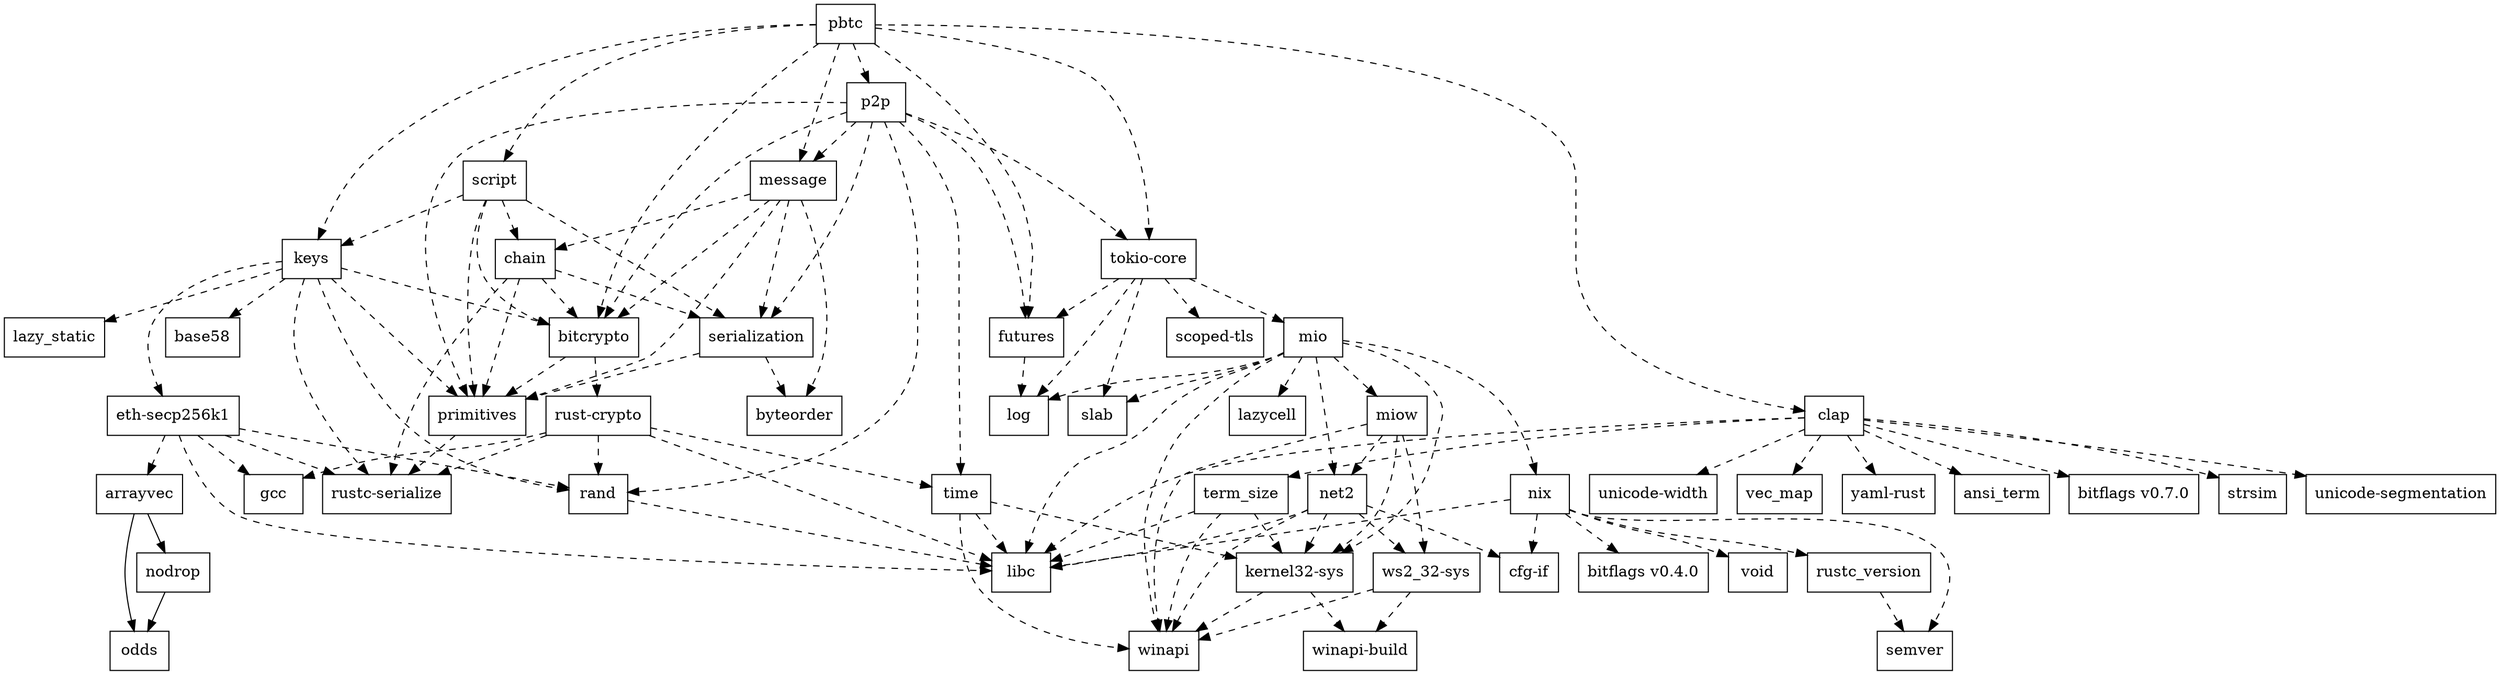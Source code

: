 digraph dependencies {
	N0[label="pbtc",shape=box];
	N1[label="bitcrypto",shape=box];
	N2[label="clap",shape=box];
	N3[label="futures",shape=box];
	N4[label="keys",shape=box];
	N5[label="message",shape=box];
	N6[label="p2p",shape=box];
	N7[label="script",shape=box];
	N8[label="tokio-core",shape=box];
	N9[label="ansi_term",shape=box];
	N10[label="arrayvec",shape=box];
	N11[label="nodrop",shape=box];
	N12[label="odds",shape=box];
	N13[label="base58",shape=box];
	N14[label="primitives",shape=box];
	N15[label="rust-crypto",shape=box];
	N16[label="bitflags v0.4.0",shape=box];
	N17[label="bitflags v0.7.0",shape=box];
	N18[label="byteorder",shape=box];
	N19[label="cfg-if",shape=box];
	N20[label="chain",shape=box];
	N21[label="rustc-serialize",shape=box];
	N22[label="serialization",shape=box];
	N23[label="libc",shape=box];
	N24[label="strsim",shape=box];
	N25[label="term_size",shape=box];
	N26[label="unicode-segmentation",shape=box];
	N27[label="unicode-width",shape=box];
	N28[label="vec_map",shape=box];
	N29[label="yaml-rust",shape=box];
	N30[label="eth-secp256k1",shape=box];
	N31[label="gcc",shape=box];
	N32[label="rand",shape=box];
	N33[label="log",shape=box];
	N34[label="kernel32-sys",shape=box];
	N35[label="winapi",shape=box];
	N36[label="winapi-build",shape=box];
	N37[label="lazy_static",shape=box];
	N38[label="lazycell",shape=box];
	N39[label="mio",shape=box];
	N40[label="miow",shape=box];
	N41[label="net2",shape=box];
	N42[label="nix",shape=box];
	N43[label="slab",shape=box];
	N44[label="ws2_32-sys",shape=box];
	N45[label="rustc_version",shape=box];
	N46[label="semver",shape=box];
	N47[label="void",shape=box];
	N48[label="time",shape=box];
	N49[label="scoped-tls",shape=box];
	N0 -> N1[label="",style=dashed];
	N0 -> N2[label="",style=dashed];
	N0 -> N3[label="",style=dashed];
	N0 -> N4[label="",style=dashed];
	N0 -> N5[label="",style=dashed];
	N0 -> N6[label="",style=dashed];
	N0 -> N7[label="",style=dashed];
	N0 -> N8[label="",style=dashed];
	N1 -> N14[label="",style=dashed];
	N1 -> N15[label="",style=dashed];
	N2 -> N9[label="",style=dashed];
	N2 -> N17[label="",style=dashed];
	N2 -> N23[label="",style=dashed];
	N2 -> N24[label="",style=dashed];
	N2 -> N25[label="",style=dashed];
	N2 -> N26[label="",style=dashed];
	N2 -> N27[label="",style=dashed];
	N2 -> N28[label="",style=dashed];
	N2 -> N29[label="",style=dashed];
	N3 -> N33[label="",style=dashed];
	N4 -> N1[label="",style=dashed];
	N4 -> N13[label="",style=dashed];
	N4 -> N14[label="",style=dashed];
	N4 -> N21[label="",style=dashed];
	N4 -> N30[label="",style=dashed];
	N4 -> N32[label="",style=dashed];
	N4 -> N37[label="",style=dashed];
	N5 -> N1[label="",style=dashed];
	N5 -> N14[label="",style=dashed];
	N5 -> N18[label="",style=dashed];
	N5 -> N20[label="",style=dashed];
	N5 -> N22[label="",style=dashed];
	N6 -> N1[label="",style=dashed];
	N6 -> N3[label="",style=dashed];
	N6 -> N5[label="",style=dashed];
	N6 -> N8[label="",style=dashed];
	N6 -> N14[label="",style=dashed];
	N6 -> N22[label="",style=dashed];
	N6 -> N32[label="",style=dashed];
	N6 -> N48[label="",style=dashed];
	N7 -> N1[label="",style=dashed];
	N7 -> N4[label="",style=dashed];
	N7 -> N14[label="",style=dashed];
	N7 -> N20[label="",style=dashed];
	N7 -> N22[label="",style=dashed];
	N8 -> N3[label="",style=dashed];
	N8 -> N33[label="",style=dashed];
	N8 -> N39[label="",style=dashed];
	N8 -> N43[label="",style=dashed];
	N8 -> N49[label="",style=dashed];
	N10 -> N11[label=""];
	N10 -> N12[label=""];
	N11 -> N12[label=""];
	N14 -> N21[label="",style=dashed];
	N15 -> N21[label="",style=dashed];
	N15 -> N23[label="",style=dashed];
	N15 -> N31[label="",style=dashed];
	N15 -> N32[label="",style=dashed];
	N15 -> N48[label="",style=dashed];
	N20 -> N1[label="",style=dashed];
	N20 -> N14[label="",style=dashed];
	N20 -> N21[label="",style=dashed];
	N20 -> N22[label="",style=dashed];
	N22 -> N14[label="",style=dashed];
	N22 -> N18[label="",style=dashed];
	N25 -> N23[label="",style=dashed];
	N25 -> N34[label="",style=dashed];
	N25 -> N35[label="",style=dashed];
	N30 -> N10[label="",style=dashed];
	N30 -> N21[label="",style=dashed];
	N30 -> N23[label="",style=dashed];
	N30 -> N31[label="",style=dashed];
	N30 -> N32[label="",style=dashed];
	N32 -> N23[label="",style=dashed];
	N34 -> N35[label="",style=dashed];
	N34 -> N36[label="",style=dashed];
	N39 -> N23[label="",style=dashed];
	N39 -> N33[label="",style=dashed];
	N39 -> N34[label="",style=dashed];
	N39 -> N35[label="",style=dashed];
	N39 -> N38[label="",style=dashed];
	N39 -> N40[label="",style=dashed];
	N39 -> N41[label="",style=dashed];
	N39 -> N42[label="",style=dashed];
	N39 -> N43[label="",style=dashed];
	N40 -> N34[label="",style=dashed];
	N40 -> N35[label="",style=dashed];
	N40 -> N41[label="",style=dashed];
	N40 -> N44[label="",style=dashed];
	N41 -> N19[label="",style=dashed];
	N41 -> N23[label="",style=dashed];
	N41 -> N34[label="",style=dashed];
	N41 -> N35[label="",style=dashed];
	N41 -> N44[label="",style=dashed];
	N42 -> N16[label="",style=dashed];
	N42 -> N19[label="",style=dashed];
	N42 -> N23[label="",style=dashed];
	N42 -> N45[label="",style=dashed];
	N42 -> N46[label="",style=dashed];
	N42 -> N47[label="",style=dashed];
	N44 -> N35[label="",style=dashed];
	N44 -> N36[label="",style=dashed];
	N45 -> N46[label="",style=dashed];
	N48 -> N23[label="",style=dashed];
	N48 -> N34[label="",style=dashed];
	N48 -> N35[label="",style=dashed];
}
